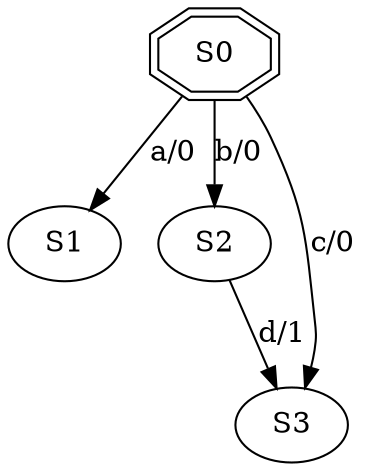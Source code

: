 digraph G {
	S0 -> S1 [label="a/0"];
	S0 -> S2 [label="b/0"];
	S0 -> S3 [label="c/0"];
	S2 -> S3 [label="d/1"];
	S0 [shape=doubleoctagon]
}
